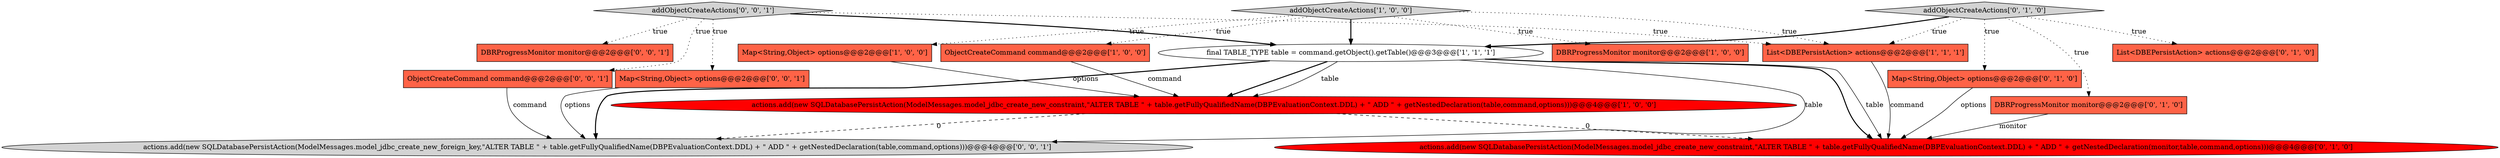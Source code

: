 digraph {
12 [style = filled, label = "Map<String,Object> options@@@2@@@['0', '0', '1']", fillcolor = tomato, shape = box image = "AAA0AAABBB3BBB"];
4 [style = filled, label = "addObjectCreateActions['1', '0', '0']", fillcolor = lightgray, shape = diamond image = "AAA0AAABBB1BBB"];
6 [style = filled, label = "List<DBEPersistAction> actions@@@2@@@['1', '1', '1']", fillcolor = tomato, shape = box image = "AAA0AAABBB1BBB"];
15 [style = filled, label = "DBRProgressMonitor monitor@@@2@@@['0', '0', '1']", fillcolor = tomato, shape = box image = "AAA0AAABBB3BBB"];
13 [style = filled, label = "ObjectCreateCommand command@@@2@@@['0', '0', '1']", fillcolor = tomato, shape = box image = "AAA0AAABBB3BBB"];
16 [style = filled, label = "actions.add(new SQLDatabasePersistAction(ModelMessages.model_jdbc_create_new_foreign_key,\"ALTER TABLE \" + table.getFullyQualifiedName(DBPEvaluationContext.DDL) + \" ADD \" + getNestedDeclaration(table,command,options)))@@@4@@@['0', '0', '1']", fillcolor = lightgray, shape = ellipse image = "AAA0AAABBB3BBB"];
8 [style = filled, label = "DBRProgressMonitor monitor@@@2@@@['0', '1', '0']", fillcolor = tomato, shape = box image = "AAA0AAABBB2BBB"];
9 [style = filled, label = "addObjectCreateActions['0', '1', '0']", fillcolor = lightgray, shape = diamond image = "AAA0AAABBB2BBB"];
5 [style = filled, label = "DBRProgressMonitor monitor@@@2@@@['1', '0', '0']", fillcolor = tomato, shape = box image = "AAA0AAABBB1BBB"];
10 [style = filled, label = "List<DBEPersistAction> actions@@@2@@@['0', '1', '0']", fillcolor = tomato, shape = box image = "AAA0AAABBB2BBB"];
3 [style = filled, label = "actions.add(new SQLDatabasePersistAction(ModelMessages.model_jdbc_create_new_constraint,\"ALTER TABLE \" + table.getFullyQualifiedName(DBPEvaluationContext.DDL) + \" ADD \" + getNestedDeclaration(table,command,options)))@@@4@@@['1', '0', '0']", fillcolor = red, shape = ellipse image = "AAA1AAABBB1BBB"];
2 [style = filled, label = "Map<String,Object> options@@@2@@@['1', '0', '0']", fillcolor = tomato, shape = box image = "AAA0AAABBB1BBB"];
7 [style = filled, label = "Map<String,Object> options@@@2@@@['0', '1', '0']", fillcolor = tomato, shape = box image = "AAA0AAABBB2BBB"];
1 [style = filled, label = "ObjectCreateCommand command@@@2@@@['1', '0', '0']", fillcolor = tomato, shape = box image = "AAA0AAABBB1BBB"];
11 [style = filled, label = "actions.add(new SQLDatabasePersistAction(ModelMessages.model_jdbc_create_new_constraint,\"ALTER TABLE \" + table.getFullyQualifiedName(DBPEvaluationContext.DDL) + \" ADD \" + getNestedDeclaration(monitor,table,command,options)))@@@4@@@['0', '1', '0']", fillcolor = red, shape = ellipse image = "AAA1AAABBB2BBB"];
0 [style = filled, label = "final TABLE_TYPE table = command.getObject().getTable()@@@3@@@['1', '1', '1']", fillcolor = white, shape = ellipse image = "AAA0AAABBB1BBB"];
14 [style = filled, label = "addObjectCreateActions['0', '0', '1']", fillcolor = lightgray, shape = diamond image = "AAA0AAABBB3BBB"];
4->6 [style = dotted, label="true"];
0->3 [style = bold, label=""];
4->5 [style = dotted, label="true"];
0->16 [style = bold, label=""];
0->16 [style = solid, label="table"];
9->0 [style = bold, label=""];
14->12 [style = dotted, label="true"];
4->1 [style = dotted, label="true"];
1->3 [style = solid, label="command"];
8->11 [style = solid, label="monitor"];
3->16 [style = dashed, label="0"];
0->11 [style = bold, label=""];
12->16 [style = solid, label="options"];
9->6 [style = dotted, label="true"];
14->13 [style = dotted, label="true"];
2->3 [style = solid, label="options"];
4->0 [style = bold, label=""];
9->8 [style = dotted, label="true"];
14->15 [style = dotted, label="true"];
13->16 [style = solid, label="command"];
7->11 [style = solid, label="options"];
14->0 [style = bold, label=""];
0->3 [style = solid, label="table"];
6->11 [style = solid, label="command"];
0->11 [style = solid, label="table"];
9->7 [style = dotted, label="true"];
9->10 [style = dotted, label="true"];
4->2 [style = dotted, label="true"];
3->11 [style = dashed, label="0"];
14->6 [style = dotted, label="true"];
}
